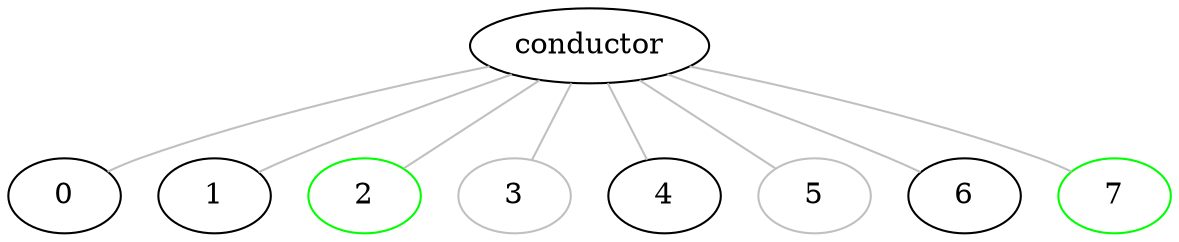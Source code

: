 digraph g {
    0 [color=black]
    1 [color=black]
    2 [color=green]
    3 [color=grey]
    4 [color=black]
    5 [color=grey]
    6 [color=black]
    7 [color=green]
    subgraph A {
        edge [dir=none, color=grey]
        conductor -> 0 
        conductor -> 1
        conductor -> 2
        conductor -> 3
        conductor -> 4
        conductor -> 5
        conductor -> 6
        conductor -> 7
    }
}
